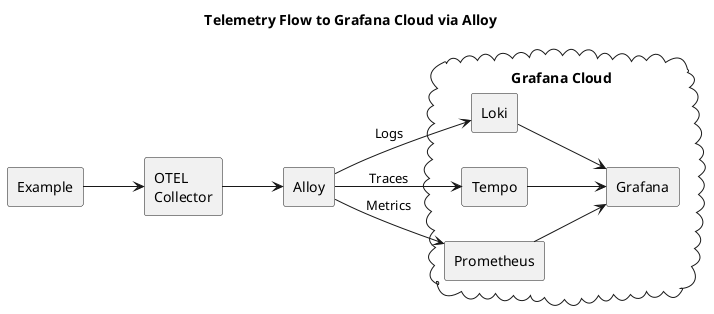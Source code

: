 @startuml grafana-cloud-alloy
title Telemetry Flow to Grafana Cloud via Alloy
left to right direction

agent Example as EX
agent "OTEL\nCollector" as OC
agent Alloy as ALY
cloud "Grafana Cloud" {
    agent Loki
    agent Tempo
    agent Prometheus
    agent Grafana
}

EX --> OC
OC --> ALY
ALY --> Loki: "Logs"
ALY --> Tempo: "Traces"
ALY --> Prometheus: "Metrics"
Loki --> Grafana
Tempo --> Grafana
Prometheus --> Grafana

@enduml
